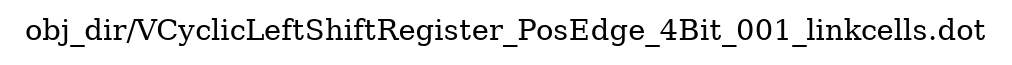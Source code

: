 digraph v3graph {
	graph	[label="obj_dir/VCyclicLeftShiftRegister_PosEdge_4Bit_001_linkcells.dot",
		 labelloc=t, labeljust=l,
		 //size="7.5,10",
		 rankdir=TB];
}
